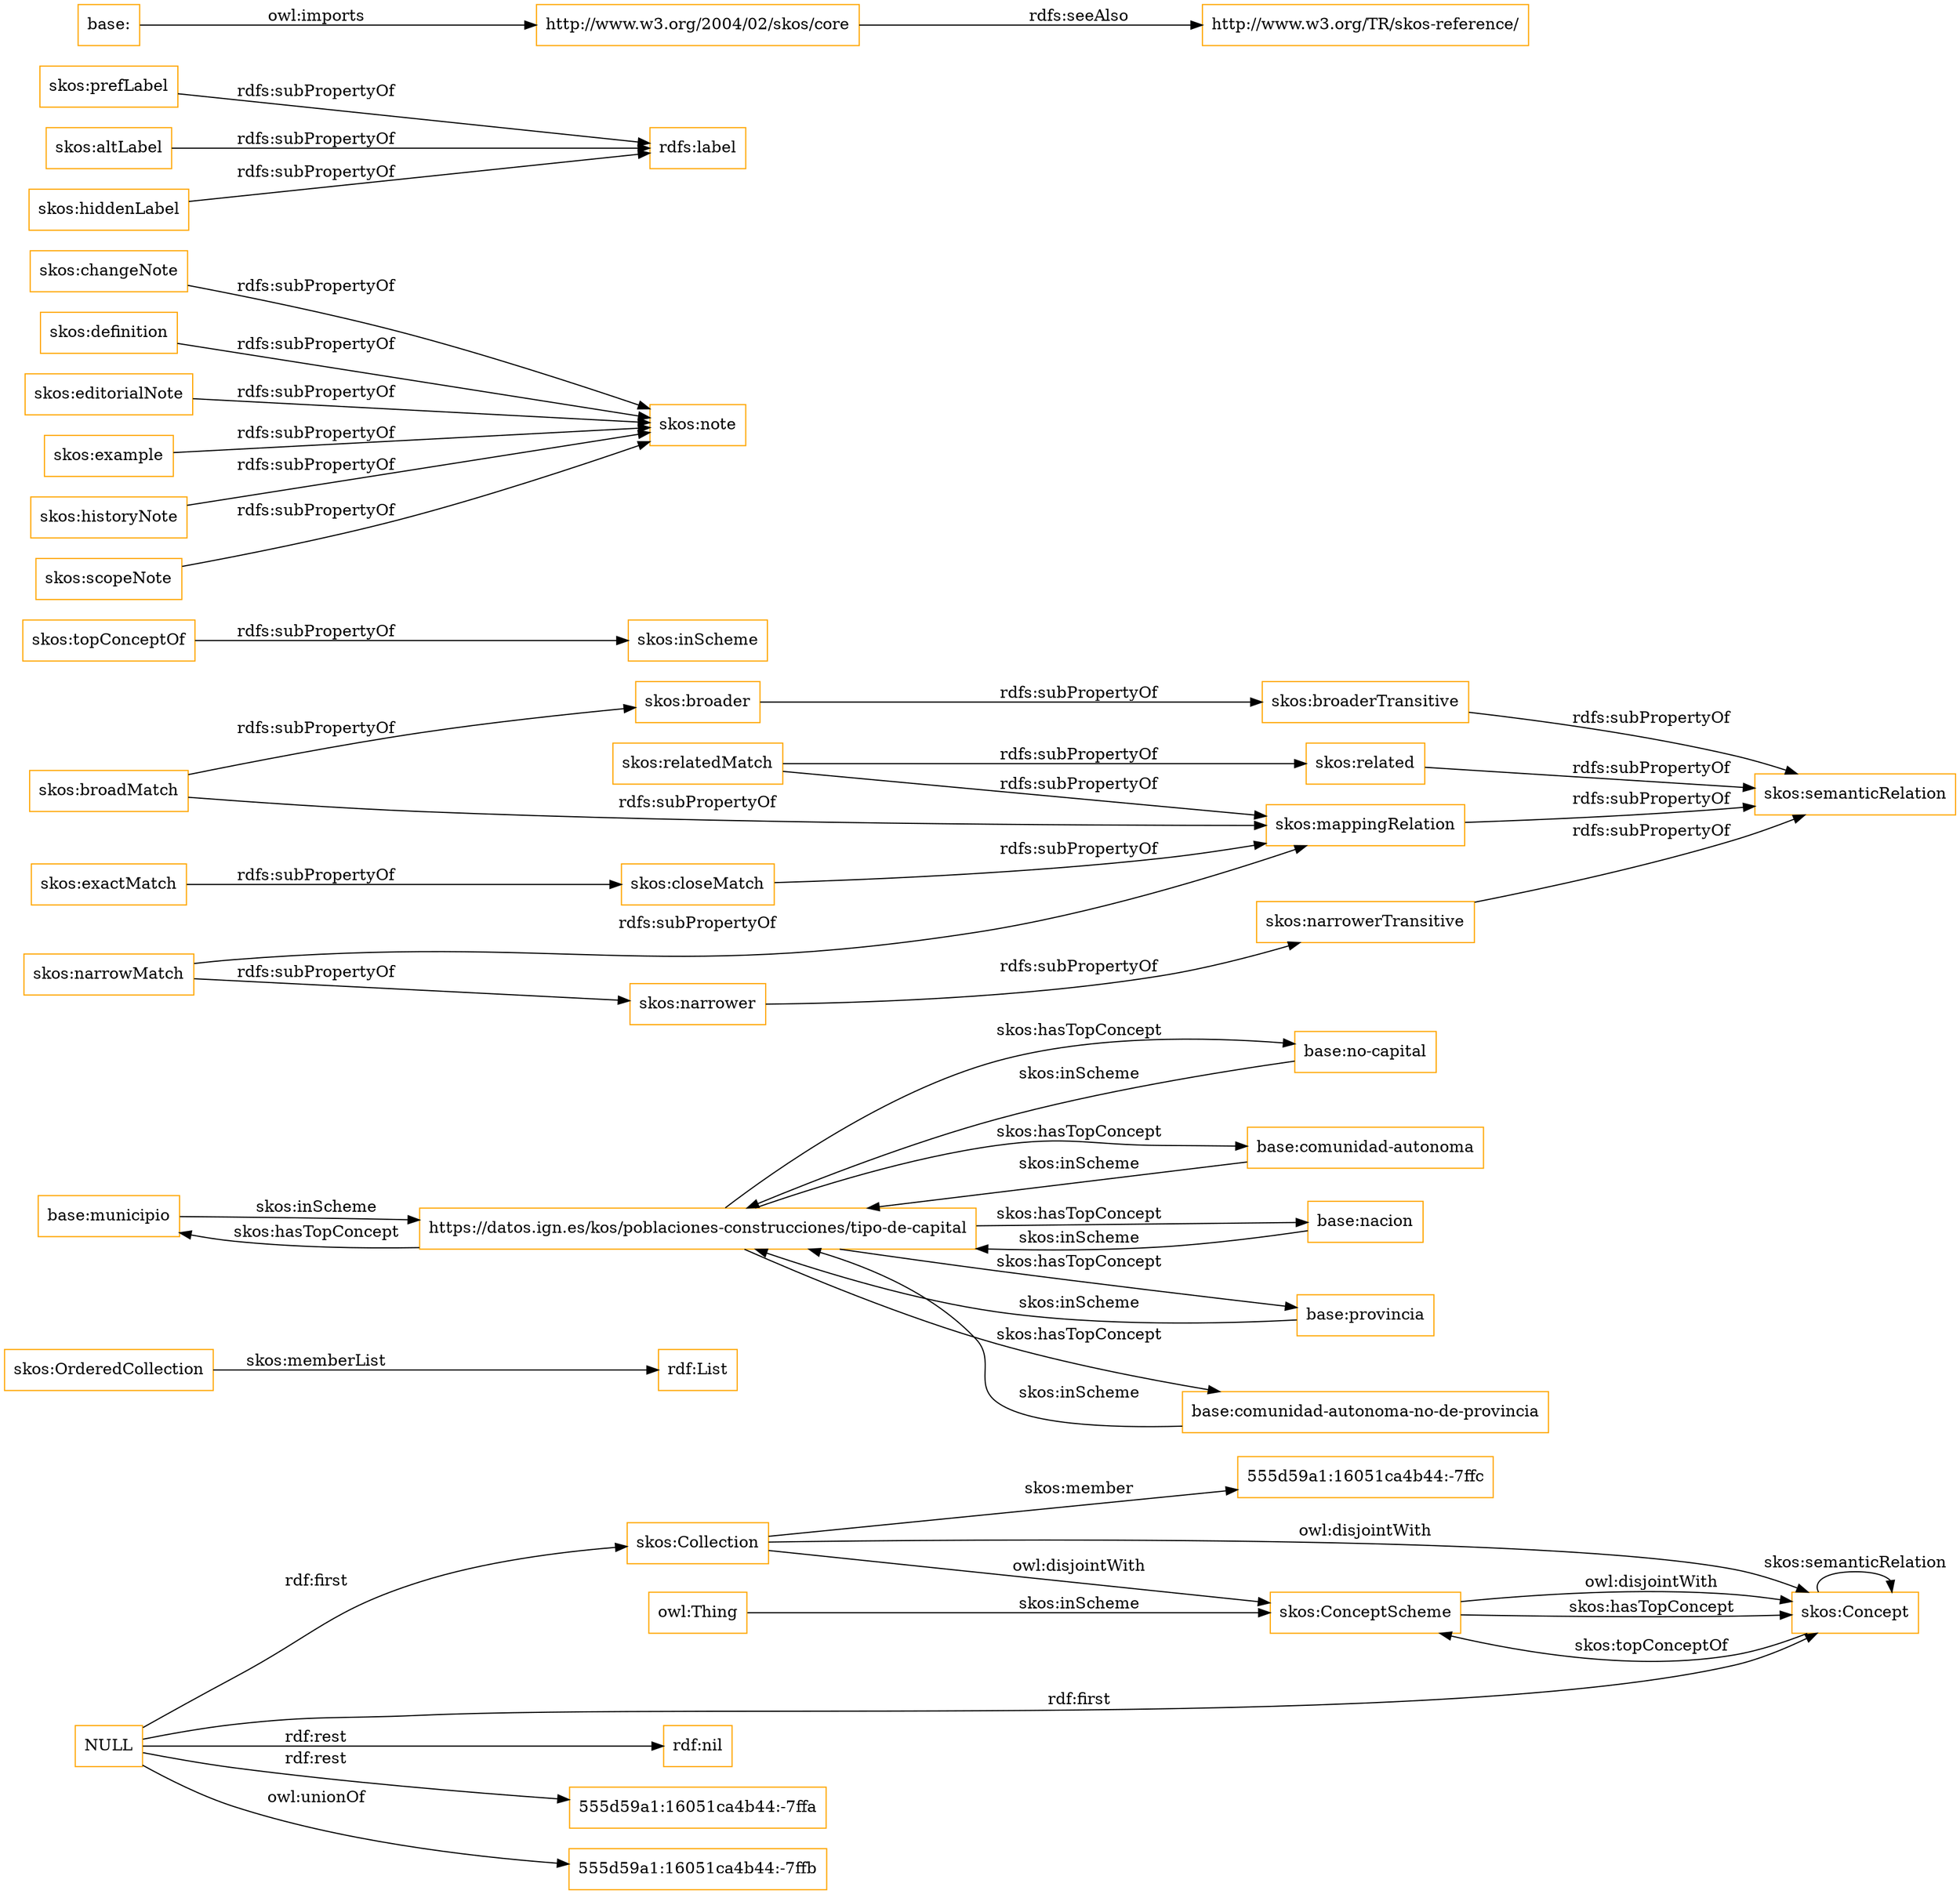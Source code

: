 digraph ar2dtool_diagram { 
rankdir=LR;
size="1501"
node [shape = rectangle, color="orange"]; "555d59a1:16051ca4b44:-7ffc" "skos:OrderedCollection" "skos:Collection" "skos:ConceptScheme" "skos:Concept" ; /*classes style*/
	"base:municipio" -> "https://datos.ign.es/kos/poblaciones-construcciones/tipo-de-capital" [ label = "skos:inScheme" ];
	"base:no-capital" -> "https://datos.ign.es/kos/poblaciones-construcciones/tipo-de-capital" [ label = "skos:inScheme" ];
	"skos:closeMatch" -> "skos:mappingRelation" [ label = "rdfs:subPropertyOf" ];
	"https://datos.ign.es/kos/poblaciones-construcciones/tipo-de-capital" -> "base:municipio" [ label = "skos:hasTopConcept" ];
	"https://datos.ign.es/kos/poblaciones-construcciones/tipo-de-capital" -> "base:comunidad-autonoma" [ label = "skos:hasTopConcept" ];
	"https://datos.ign.es/kos/poblaciones-construcciones/tipo-de-capital" -> "base:no-capital" [ label = "skos:hasTopConcept" ];
	"https://datos.ign.es/kos/poblaciones-construcciones/tipo-de-capital" -> "base:nacion" [ label = "skos:hasTopConcept" ];
	"https://datos.ign.es/kos/poblaciones-construcciones/tipo-de-capital" -> "base:provincia" [ label = "skos:hasTopConcept" ];
	"https://datos.ign.es/kos/poblaciones-construcciones/tipo-de-capital" -> "base:comunidad-autonoma-no-de-provincia" [ label = "skos:hasTopConcept" ];
	"base:nacion" -> "https://datos.ign.es/kos/poblaciones-construcciones/tipo-de-capital" [ label = "skos:inScheme" ];
	"skos:relatedMatch" -> "skos:related" [ label = "rdfs:subPropertyOf" ];
	"skos:relatedMatch" -> "skos:mappingRelation" [ label = "rdfs:subPropertyOf" ];
	"skos:ConceptScheme" -> "skos:Concept" [ label = "owl:disjointWith" ];
	"skos:related" -> "skos:semanticRelation" [ label = "rdfs:subPropertyOf" ];
	"skos:topConceptOf" -> "skos:inScheme" [ label = "rdfs:subPropertyOf" ];
	"skos:broadMatch" -> "skos:broader" [ label = "rdfs:subPropertyOf" ];
	"skos:broadMatch" -> "skos:mappingRelation" [ label = "rdfs:subPropertyOf" ];
	"skos:changeNote" -> "skos:note" [ label = "rdfs:subPropertyOf" ];
	"skos:definition" -> "skos:note" [ label = "rdfs:subPropertyOf" ];
	"skos:editorialNote" -> "skos:note" [ label = "rdfs:subPropertyOf" ];
	"skos:example" -> "skos:note" [ label = "rdfs:subPropertyOf" ];
	"skos:historyNote" -> "skos:note" [ label = "rdfs:subPropertyOf" ];
	"skos:exactMatch" -> "skos:closeMatch" [ label = "rdfs:subPropertyOf" ];
	"skos:prefLabel" -> "rdfs:label" [ label = "rdfs:subPropertyOf" ];
	"skos:altLabel" -> "rdfs:label" [ label = "rdfs:subPropertyOf" ];
	"base:provincia" -> "https://datos.ign.es/kos/poblaciones-construcciones/tipo-de-capital" [ label = "skos:inScheme" ];
	"skos:broaderTransitive" -> "skos:semanticRelation" [ label = "rdfs:subPropertyOf" ];
	"base:comunidad-autonoma" -> "https://datos.ign.es/kos/poblaciones-construcciones/tipo-de-capital" [ label = "skos:inScheme" ];
	"skos:broader" -> "skos:broaderTransitive" [ label = "rdfs:subPropertyOf" ];
	"skos:mappingRelation" -> "skos:semanticRelation" [ label = "rdfs:subPropertyOf" ];
	"base:comunidad-autonoma-no-de-provincia" -> "https://datos.ign.es/kos/poblaciones-construcciones/tipo-de-capital" [ label = "skos:inScheme" ];
	"skos:hiddenLabel" -> "rdfs:label" [ label = "rdfs:subPropertyOf" ];
	"http://www.w3.org/2004/02/skos/core" -> "http://www.w3.org/TR/skos-reference/" [ label = "rdfs:seeAlso" ];
	"skos:Collection" -> "skos:ConceptScheme" [ label = "owl:disjointWith" ];
	"skos:Collection" -> "skos:Concept" [ label = "owl:disjointWith" ];
	"skos:narrowMatch" -> "skos:narrower" [ label = "rdfs:subPropertyOf" ];
	"skos:narrowMatch" -> "skos:mappingRelation" [ label = "rdfs:subPropertyOf" ];
	"skos:narrower" -> "skos:narrowerTransitive" [ label = "rdfs:subPropertyOf" ];
	"base:" -> "http://www.w3.org/2004/02/skos/core" [ label = "owl:imports" ];
	"skos:scopeNote" -> "skos:note" [ label = "rdfs:subPropertyOf" ];
	"skos:narrowerTransitive" -> "skos:semanticRelation" [ label = "rdfs:subPropertyOf" ];
	"NULL" -> "rdf:nil" [ label = "rdf:rest" ];
	"NULL" -> "skos:Collection" [ label = "rdf:first" ];
	"NULL" -> "555d59a1:16051ca4b44:-7ffa" [ label = "rdf:rest" ];
	"NULL" -> "skos:Concept" [ label = "rdf:first" ];
	"NULL" -> "555d59a1:16051ca4b44:-7ffb" [ label = "owl:unionOf" ];
	"skos:OrderedCollection" -> "rdf:List" [ label = "skos:memberList" ];
	"skos:Concept" -> "skos:ConceptScheme" [ label = "skos:topConceptOf" ];
	"skos:Concept" -> "skos:Concept" [ label = "skos:semanticRelation" ];
	"skos:Collection" -> "555d59a1:16051ca4b44:-7ffc" [ label = "skos:member" ];
	"skos:ConceptScheme" -> "skos:Concept" [ label = "skos:hasTopConcept" ];
	"owl:Thing" -> "skos:ConceptScheme" [ label = "skos:inScheme" ];

}
